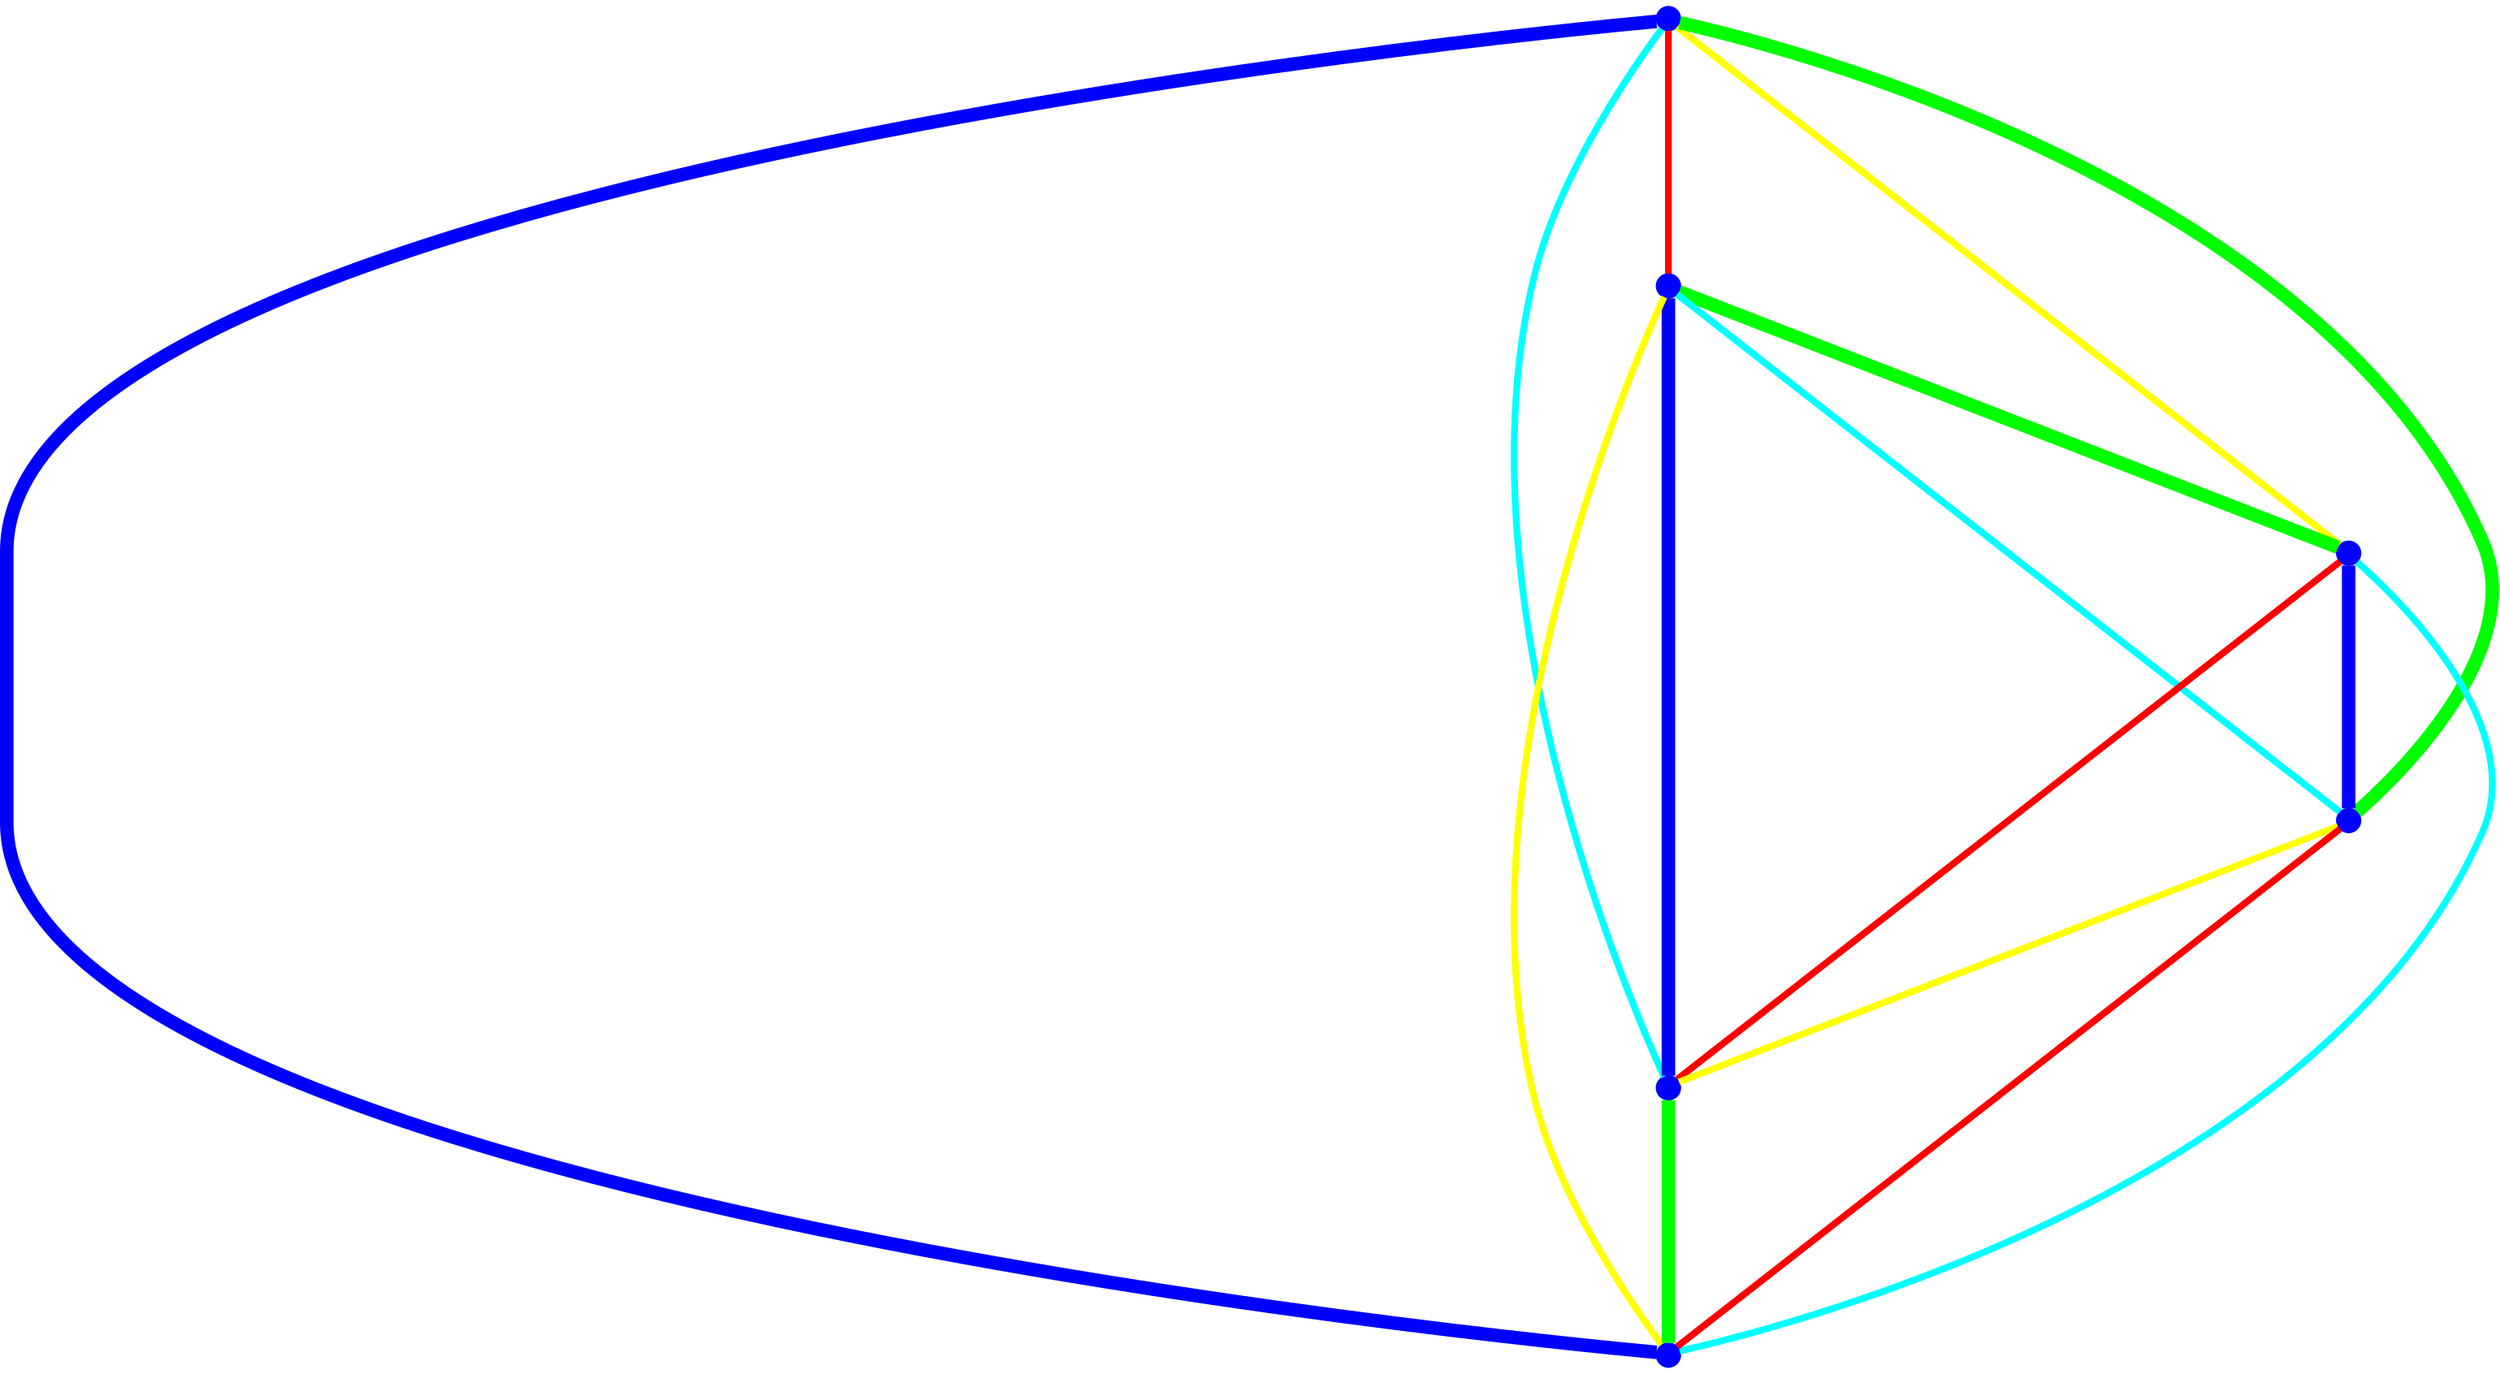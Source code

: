 graph {
ranksep=2
nodesep=2
node [label="" shape=circle style=filled fixedsize=true color=blue fillcolor=blue width=0.2];
"1" -- "2" [style="solid",penwidth="4",color="red"];
"1" -- "3" [style="solid",penwidth="4",color="yellow"];
"1" -- "4" [style="solid",penwidth="8",color="green"];
"1" -- "5" [style="solid",penwidth="4",color="cyan"];
"1" -- "6" [style="solid",penwidth="8",color="blue"];
"2" -- "3" [style="solid",penwidth="8",color="green"];
"2" -- "4" [style="solid",penwidth="4",color="cyan"];
"2" -- "5" [style="solid",penwidth="8",color="blue"];
"2" -- "6" [style="solid",penwidth="4",color="yellow"];
"3" -- "4" [style="solid",penwidth="8",color="blue"];
"3" -- "5" [style="solid",penwidth="4",color="red"];
"3" -- "6" [style="solid",penwidth="4",color="cyan"];
"4" -- "5" [style="solid",penwidth="4",color="yellow"];
"4" -- "6" [style="solid",penwidth="4",color="red"];
"5" -- "6" [style="solid",penwidth="8",color="green"];
}
